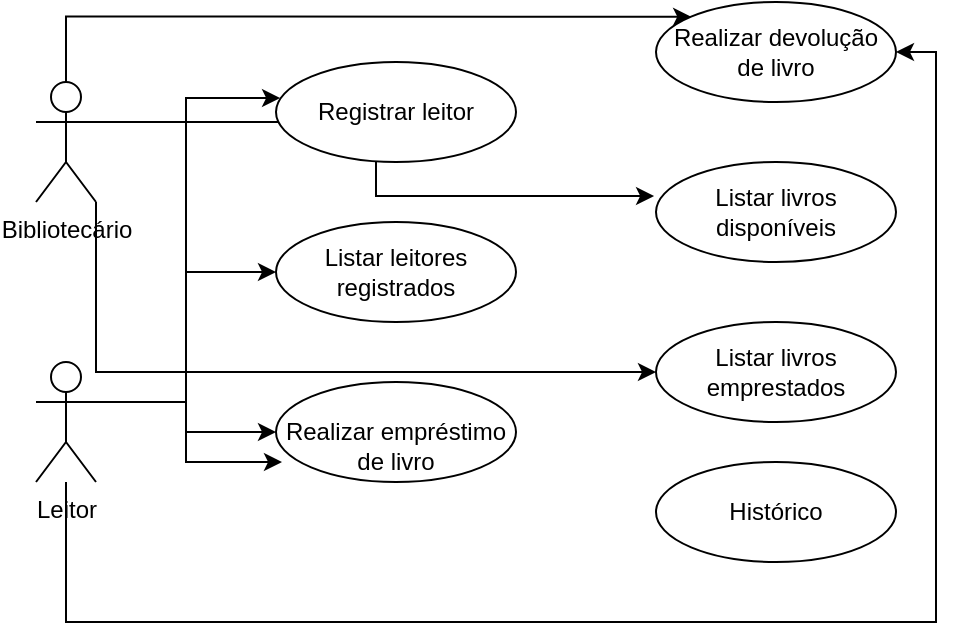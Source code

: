 <mxfile version="21.7.2" type="device">
  <diagram name="Página-1" id="RsevDdhN0vei7SHXehNc">
    <mxGraphModel dx="874" dy="470" grid="1" gridSize="10" guides="1" tooltips="1" connect="1" arrows="1" fold="1" page="1" pageScale="1" pageWidth="827" pageHeight="1169" math="0" shadow="0">
      <root>
        <mxCell id="0" />
        <mxCell id="1" parent="0" />
        <mxCell id="CXaTh3_w97VzhJLsfrRl-36" style="edgeStyle=orthogonalEdgeStyle;rounded=0;orthogonalLoop=1;jettySize=auto;html=1;exitX=1;exitY=0.333;exitDx=0;exitDy=0;exitPerimeter=0;entryX=0.025;entryY=0.8;entryDx=0;entryDy=0;entryPerimeter=0;" edge="1" parent="1" source="CXaTh3_w97VzhJLsfrRl-1" target="CXaTh3_w97VzhJLsfrRl-11">
          <mxGeometry relative="1" as="geometry" />
        </mxCell>
        <mxCell id="CXaTh3_w97VzhJLsfrRl-37" style="edgeStyle=orthogonalEdgeStyle;rounded=0;orthogonalLoop=1;jettySize=auto;html=1;entryX=1;entryY=0.5;entryDx=0;entryDy=0;" edge="1" parent="1" source="CXaTh3_w97VzhJLsfrRl-1" target="CXaTh3_w97VzhJLsfrRl-12">
          <mxGeometry relative="1" as="geometry">
            <Array as="points">
              <mxPoint x="85" y="390" />
              <mxPoint x="520" y="390" />
              <mxPoint x="520" y="105" />
            </Array>
          </mxGeometry>
        </mxCell>
        <mxCell id="CXaTh3_w97VzhJLsfrRl-1" value="Leitor" style="shape=umlActor;verticalLabelPosition=bottom;verticalAlign=top;html=1;outlineConnect=0;" vertex="1" parent="1">
          <mxGeometry x="70" y="260" width="30" height="60" as="geometry" />
        </mxCell>
        <mxCell id="CXaTh3_w97VzhJLsfrRl-29" style="edgeStyle=orthogonalEdgeStyle;rounded=0;orthogonalLoop=1;jettySize=auto;html=1;exitX=1;exitY=0.333;exitDx=0;exitDy=0;exitPerimeter=0;entryX=0.017;entryY=0.36;entryDx=0;entryDy=0;entryPerimeter=0;" edge="1" parent="1" source="CXaTh3_w97VzhJLsfrRl-2" target="CXaTh3_w97VzhJLsfrRl-7">
          <mxGeometry relative="1" as="geometry" />
        </mxCell>
        <mxCell id="CXaTh3_w97VzhJLsfrRl-30" style="edgeStyle=orthogonalEdgeStyle;rounded=0;orthogonalLoop=1;jettySize=auto;html=1;exitX=1;exitY=0.333;exitDx=0;exitDy=0;exitPerimeter=0;entryX=0;entryY=0.5;entryDx=0;entryDy=0;" edge="1" parent="1" source="CXaTh3_w97VzhJLsfrRl-2" target="CXaTh3_w97VzhJLsfrRl-8">
          <mxGeometry relative="1" as="geometry" />
        </mxCell>
        <mxCell id="CXaTh3_w97VzhJLsfrRl-31" style="edgeStyle=orthogonalEdgeStyle;rounded=0;orthogonalLoop=1;jettySize=auto;html=1;exitX=1;exitY=0.333;exitDx=0;exitDy=0;exitPerimeter=0;entryX=0;entryY=0.5;entryDx=0;entryDy=0;" edge="1" parent="1" source="CXaTh3_w97VzhJLsfrRl-2" target="CXaTh3_w97VzhJLsfrRl-11">
          <mxGeometry relative="1" as="geometry" />
        </mxCell>
        <mxCell id="CXaTh3_w97VzhJLsfrRl-33" style="edgeStyle=orthogonalEdgeStyle;rounded=0;orthogonalLoop=1;jettySize=auto;html=1;exitX=0.5;exitY=0;exitDx=0;exitDy=0;exitPerimeter=0;entryX=0;entryY=0;entryDx=0;entryDy=0;" edge="1" parent="1" source="CXaTh3_w97VzhJLsfrRl-2" target="CXaTh3_w97VzhJLsfrRl-12">
          <mxGeometry relative="1" as="geometry" />
        </mxCell>
        <mxCell id="CXaTh3_w97VzhJLsfrRl-34" style="edgeStyle=orthogonalEdgeStyle;rounded=0;orthogonalLoop=1;jettySize=auto;html=1;exitX=1;exitY=0.333;exitDx=0;exitDy=0;exitPerimeter=0;entryX=-0.008;entryY=0.34;entryDx=0;entryDy=0;entryPerimeter=0;" edge="1" parent="1" source="CXaTh3_w97VzhJLsfrRl-2" target="CXaTh3_w97VzhJLsfrRl-13">
          <mxGeometry relative="1" as="geometry" />
        </mxCell>
        <mxCell id="CXaTh3_w97VzhJLsfrRl-35" style="edgeStyle=orthogonalEdgeStyle;rounded=0;orthogonalLoop=1;jettySize=auto;html=1;exitX=1;exitY=1;exitDx=0;exitDy=0;exitPerimeter=0;entryX=0;entryY=0.5;entryDx=0;entryDy=0;" edge="1" parent="1" source="CXaTh3_w97VzhJLsfrRl-2" target="CXaTh3_w97VzhJLsfrRl-9">
          <mxGeometry relative="1" as="geometry" />
        </mxCell>
        <mxCell id="CXaTh3_w97VzhJLsfrRl-2" value="Bibliotecário&lt;br&gt;" style="shape=umlActor;verticalLabelPosition=bottom;verticalAlign=top;html=1;outlineConnect=0;" vertex="1" parent="1">
          <mxGeometry x="70" y="120" width="30" height="60" as="geometry" />
        </mxCell>
        <mxCell id="CXaTh3_w97VzhJLsfrRl-7" value="Registrar leitor&lt;br&gt;" style="ellipse;whiteSpace=wrap;html=1;" vertex="1" parent="1">
          <mxGeometry x="190" y="110" width="120" height="50" as="geometry" />
        </mxCell>
        <mxCell id="CXaTh3_w97VzhJLsfrRl-8" value="Listar leitores registrados" style="ellipse;whiteSpace=wrap;html=1;" vertex="1" parent="1">
          <mxGeometry x="190" y="190" width="120" height="50" as="geometry" />
        </mxCell>
        <mxCell id="CXaTh3_w97VzhJLsfrRl-9" value="Listar livros emprestados" style="ellipse;whiteSpace=wrap;html=1;" vertex="1" parent="1">
          <mxGeometry x="380" y="240" width="120" height="50" as="geometry" />
        </mxCell>
        <mxCell id="CXaTh3_w97VzhJLsfrRl-11" value="&lt;br&gt;Realizar empréstimo de livro" style="ellipse;whiteSpace=wrap;html=1;" vertex="1" parent="1">
          <mxGeometry x="190" y="270" width="120" height="50" as="geometry" />
        </mxCell>
        <mxCell id="CXaTh3_w97VzhJLsfrRl-12" value="Realizar devolução de livro" style="ellipse;whiteSpace=wrap;html=1;" vertex="1" parent="1">
          <mxGeometry x="380" y="80" width="120" height="50" as="geometry" />
        </mxCell>
        <mxCell id="CXaTh3_w97VzhJLsfrRl-13" value="Listar livros disponíveis" style="ellipse;whiteSpace=wrap;html=1;" vertex="1" parent="1">
          <mxGeometry x="380" y="160" width="120" height="50" as="geometry" />
        </mxCell>
        <mxCell id="CXaTh3_w97VzhJLsfrRl-14" value="Histórico" style="ellipse;whiteSpace=wrap;html=1;" vertex="1" parent="1">
          <mxGeometry x="380" y="310" width="120" height="50" as="geometry" />
        </mxCell>
      </root>
    </mxGraphModel>
  </diagram>
</mxfile>
